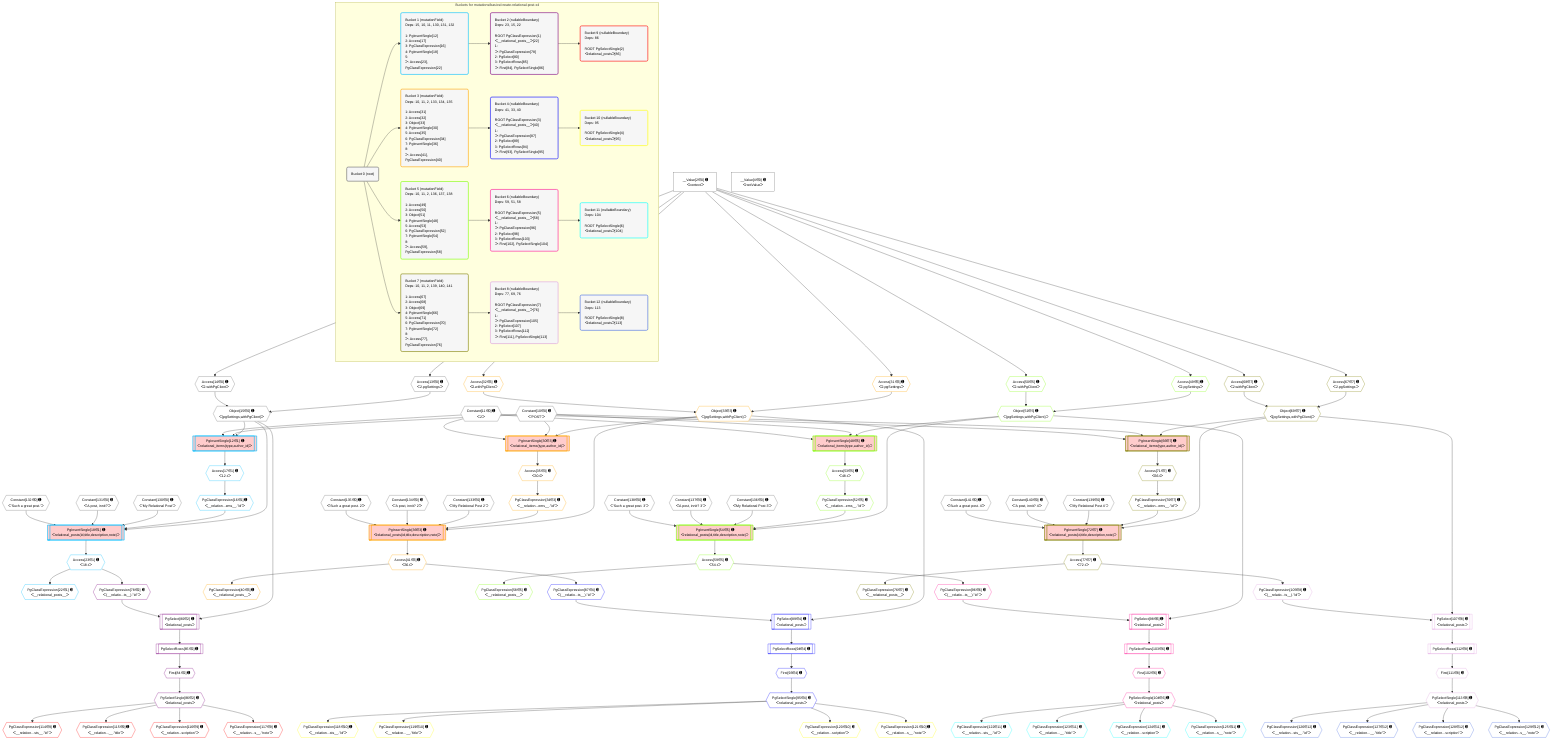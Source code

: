 %%{init: {'themeVariables': { 'fontSize': '12px'}}}%%
graph TD
    classDef path fill:#eee,stroke:#000,color:#000
    classDef plan fill:#fff,stroke-width:1px,color:#000
    classDef itemplan fill:#fff,stroke-width:2px,color:#000
    classDef unbatchedplan fill:#dff,stroke-width:1px,color:#000
    classDef sideeffectplan fill:#fcc,stroke-width:2px,color:#000
    classDef bucket fill:#f6f6f6,color:#000,stroke-width:2px,text-align:left


    %% plan dependencies
    Object15{{"Object[15∈0] ➊<br />ᐸ{pgSettings,withPgClient}ᐳ"}}:::plan
    Access13{{"Access[13∈0] ➊<br />ᐸ2.pgSettingsᐳ"}}:::plan
    Access14{{"Access[14∈0] ➊<br />ᐸ2.withPgClientᐳ"}}:::plan
    Access13 & Access14 --> Object15
    __Value2["__Value[2∈0] ➊<br />ᐸcontextᐳ"]:::plan
    __Value2 --> Access13
    __Value2 --> Access14
    __Value4["__Value[4∈0] ➊<br />ᐸrootValueᐳ"]:::plan
    Constant10{{"Constant[10∈0] ➊<br />ᐸ'POST'ᐳ"}}:::plan
    Constant11{{"Constant[11∈0] ➊<br />ᐸ2ᐳ"}}:::plan
    Constant130{{"Constant[130∈0] ➊<br />ᐸ'My Relational Post'ᐳ"}}:::plan
    Constant131{{"Constant[131∈0] ➊<br />ᐸ'A post, innit?'ᐳ"}}:::plan
    Constant132{{"Constant[132∈0] ➊<br />ᐸ'Such a great post.'ᐳ"}}:::plan
    Constant133{{"Constant[133∈0] ➊<br />ᐸ'My Relational Post 2'ᐳ"}}:::plan
    Constant134{{"Constant[134∈0] ➊<br />ᐸ'A post, innit? 2'ᐳ"}}:::plan
    Constant135{{"Constant[135∈0] ➊<br />ᐸ'Such a great post. 2'ᐳ"}}:::plan
    Constant136{{"Constant[136∈0] ➊<br />ᐸ'My Relational Post 3'ᐳ"}}:::plan
    Constant137{{"Constant[137∈0] ➊<br />ᐸ'A post, innit? 3'ᐳ"}}:::plan
    Constant138{{"Constant[138∈0] ➊<br />ᐸ'Such a great post. 3'ᐳ"}}:::plan
    Constant139{{"Constant[139∈0] ➊<br />ᐸ'My Relational Post 4'ᐳ"}}:::plan
    Constant140{{"Constant[140∈0] ➊<br />ᐸ'A post, innit? 4'ᐳ"}}:::plan
    Constant141{{"Constant[141∈0] ➊<br />ᐸ'Such a great post. 4'ᐳ"}}:::plan
    PgInsertSingle18[["PgInsertSingle[18∈1] ➊<br />ᐸrelational_posts(id,title,description,note)ᐳ"]]:::sideeffectplan
    PgClassExpression16{{"PgClassExpression[16∈1] ➊<br />ᐸ__relation...ems__.”id”ᐳ"}}:::plan
    Object15 & PgClassExpression16 & Constant130 & Constant131 & Constant132 --> PgInsertSingle18
    PgInsertSingle12[["PgInsertSingle[12∈1] ➊<br />ᐸrelational_items(type,author_id)ᐳ"]]:::sideeffectplan
    Object15 & Constant10 & Constant11 --> PgInsertSingle12
    Access17{{"Access[17∈1] ➊<br />ᐸ12.tᐳ"}}:::plan
    Access17 --> PgClassExpression16
    PgInsertSingle12 --> Access17
    PgClassExpression22{{"PgClassExpression[22∈1] ➊<br />ᐸ__relational_posts__ᐳ"}}:::plan
    Access23{{"Access[23∈1] ➊<br />ᐸ18.tᐳ"}}:::plan
    Access23 --> PgClassExpression22
    PgInsertSingle18 --> Access23
    PgSelect80[["PgSelect[80∈2] ➊<br />ᐸrelational_postsᐳ"]]:::plan
    PgClassExpression78{{"PgClassExpression[78∈2] ➊<br />ᐸ(__relatio...ts__).”id”ᐳ"}}:::plan
    Object15 & PgClassExpression78 --> PgSelect80
    Access23 --> PgClassExpression78
    First84{{"First[84∈2] ➊"}}:::plan
    PgSelectRows85[["PgSelectRows[85∈2] ➊"]]:::plan
    PgSelectRows85 --> First84
    PgSelect80 --> PgSelectRows85
    PgSelectSingle86{{"PgSelectSingle[86∈2] ➊<br />ᐸrelational_postsᐳ"}}:::plan
    First84 --> PgSelectSingle86
    PgClassExpression114{{"PgClassExpression[114∈9] ➊<br />ᐸ__relation...sts__.”id”ᐳ"}}:::plan
    PgSelectSingle86 --> PgClassExpression114
    PgClassExpression115{{"PgClassExpression[115∈9] ➊<br />ᐸ__relation...__.”title”ᐳ"}}:::plan
    PgSelectSingle86 --> PgClassExpression115
    PgClassExpression116{{"PgClassExpression[116∈9] ➊<br />ᐸ__relation...scription”ᐳ"}}:::plan
    PgSelectSingle86 --> PgClassExpression116
    PgClassExpression117{{"PgClassExpression[117∈9] ➊<br />ᐸ__relation...s__.”note”ᐳ"}}:::plan
    PgSelectSingle86 --> PgClassExpression117
    PgInsertSingle36[["PgInsertSingle[36∈3] ➊<br />ᐸrelational_posts(id,title,description,note)ᐳ"]]:::sideeffectplan
    Object33{{"Object[33∈3] ➊<br />ᐸ{pgSettings,withPgClient}ᐳ"}}:::plan
    PgClassExpression34{{"PgClassExpression[34∈3] ➊<br />ᐸ__relation...ems__.”id”ᐳ"}}:::plan
    Object33 & PgClassExpression34 & Constant133 & Constant134 & Constant135 --> PgInsertSingle36
    PgInsertSingle30[["PgInsertSingle[30∈3] ➊<br />ᐸrelational_items(type,author_id)ᐳ"]]:::sideeffectplan
    Object33 & Constant10 & Constant11 --> PgInsertSingle30
    Access31{{"Access[31∈3] ➊<br />ᐸ2.pgSettingsᐳ"}}:::plan
    Access32{{"Access[32∈3] ➊<br />ᐸ2.withPgClientᐳ"}}:::plan
    Access31 & Access32 --> Object33
    __Value2 --> Access31
    __Value2 --> Access32
    Access35{{"Access[35∈3] ➊<br />ᐸ30.tᐳ"}}:::plan
    Access35 --> PgClassExpression34
    PgInsertSingle30 --> Access35
    PgClassExpression40{{"PgClassExpression[40∈3] ➊<br />ᐸ__relational_posts__ᐳ"}}:::plan
    Access41{{"Access[41∈3] ➊<br />ᐸ36.tᐳ"}}:::plan
    Access41 --> PgClassExpression40
    PgInsertSingle36 --> Access41
    PgSelect89[["PgSelect[89∈4] ➊<br />ᐸrelational_postsᐳ"]]:::plan
    PgClassExpression87{{"PgClassExpression[87∈4] ➊<br />ᐸ(__relatio...ts__).”id”ᐳ"}}:::plan
    Object33 & PgClassExpression87 --> PgSelect89
    Access41 --> PgClassExpression87
    First93{{"First[93∈4] ➊"}}:::plan
    PgSelectRows94[["PgSelectRows[94∈4] ➊"]]:::plan
    PgSelectRows94 --> First93
    PgSelect89 --> PgSelectRows94
    PgSelectSingle95{{"PgSelectSingle[95∈4] ➊<br />ᐸrelational_postsᐳ"}}:::plan
    First93 --> PgSelectSingle95
    PgClassExpression118{{"PgClassExpression[118∈10] ➊<br />ᐸ__relation...sts__.”id”ᐳ"}}:::plan
    PgSelectSingle95 --> PgClassExpression118
    PgClassExpression119{{"PgClassExpression[119∈10] ➊<br />ᐸ__relation...__.”title”ᐳ"}}:::plan
    PgSelectSingle95 --> PgClassExpression119
    PgClassExpression120{{"PgClassExpression[120∈10] ➊<br />ᐸ__relation...scription”ᐳ"}}:::plan
    PgSelectSingle95 --> PgClassExpression120
    PgClassExpression121{{"PgClassExpression[121∈10] ➊<br />ᐸ__relation...s__.”note”ᐳ"}}:::plan
    PgSelectSingle95 --> PgClassExpression121
    PgInsertSingle54[["PgInsertSingle[54∈5] ➊<br />ᐸrelational_posts(id,title,description,note)ᐳ"]]:::sideeffectplan
    Object51{{"Object[51∈5] ➊<br />ᐸ{pgSettings,withPgClient}ᐳ"}}:::plan
    PgClassExpression52{{"PgClassExpression[52∈5] ➊<br />ᐸ__relation...ems__.”id”ᐳ"}}:::plan
    Object51 & PgClassExpression52 & Constant136 & Constant137 & Constant138 --> PgInsertSingle54
    PgInsertSingle48[["PgInsertSingle[48∈5] ➊<br />ᐸrelational_items(type,author_id)ᐳ"]]:::sideeffectplan
    Object51 & Constant10 & Constant11 --> PgInsertSingle48
    Access49{{"Access[49∈5] ➊<br />ᐸ2.pgSettingsᐳ"}}:::plan
    Access50{{"Access[50∈5] ➊<br />ᐸ2.withPgClientᐳ"}}:::plan
    Access49 & Access50 --> Object51
    __Value2 --> Access49
    __Value2 --> Access50
    Access53{{"Access[53∈5] ➊<br />ᐸ48.tᐳ"}}:::plan
    Access53 --> PgClassExpression52
    PgInsertSingle48 --> Access53
    PgClassExpression58{{"PgClassExpression[58∈5] ➊<br />ᐸ__relational_posts__ᐳ"}}:::plan
    Access59{{"Access[59∈5] ➊<br />ᐸ54.tᐳ"}}:::plan
    Access59 --> PgClassExpression58
    PgInsertSingle54 --> Access59
    PgSelect98[["PgSelect[98∈6] ➊<br />ᐸrelational_postsᐳ"]]:::plan
    PgClassExpression96{{"PgClassExpression[96∈6] ➊<br />ᐸ(__relatio...ts__).”id”ᐳ"}}:::plan
    Object51 & PgClassExpression96 --> PgSelect98
    Access59 --> PgClassExpression96
    First102{{"First[102∈6] ➊"}}:::plan
    PgSelectRows103[["PgSelectRows[103∈6] ➊"]]:::plan
    PgSelectRows103 --> First102
    PgSelect98 --> PgSelectRows103
    PgSelectSingle104{{"PgSelectSingle[104∈6] ➊<br />ᐸrelational_postsᐳ"}}:::plan
    First102 --> PgSelectSingle104
    PgClassExpression122{{"PgClassExpression[122∈11] ➊<br />ᐸ__relation...sts__.”id”ᐳ"}}:::plan
    PgSelectSingle104 --> PgClassExpression122
    PgClassExpression123{{"PgClassExpression[123∈11] ➊<br />ᐸ__relation...__.”title”ᐳ"}}:::plan
    PgSelectSingle104 --> PgClassExpression123
    PgClassExpression124{{"PgClassExpression[124∈11] ➊<br />ᐸ__relation...scription”ᐳ"}}:::plan
    PgSelectSingle104 --> PgClassExpression124
    PgClassExpression125{{"PgClassExpression[125∈11] ➊<br />ᐸ__relation...s__.”note”ᐳ"}}:::plan
    PgSelectSingle104 --> PgClassExpression125
    PgInsertSingle72[["PgInsertSingle[72∈7] ➊<br />ᐸrelational_posts(id,title,description,note)ᐳ"]]:::sideeffectplan
    Object69{{"Object[69∈7] ➊<br />ᐸ{pgSettings,withPgClient}ᐳ"}}:::plan
    PgClassExpression70{{"PgClassExpression[70∈7] ➊<br />ᐸ__relation...ems__.”id”ᐳ"}}:::plan
    Object69 & PgClassExpression70 & Constant139 & Constant140 & Constant141 --> PgInsertSingle72
    PgInsertSingle66[["PgInsertSingle[66∈7] ➊<br />ᐸrelational_items(type,author_id)ᐳ"]]:::sideeffectplan
    Object69 & Constant10 & Constant11 --> PgInsertSingle66
    Access67{{"Access[67∈7] ➊<br />ᐸ2.pgSettingsᐳ"}}:::plan
    Access68{{"Access[68∈7] ➊<br />ᐸ2.withPgClientᐳ"}}:::plan
    Access67 & Access68 --> Object69
    __Value2 --> Access67
    __Value2 --> Access68
    Access71{{"Access[71∈7] ➊<br />ᐸ66.tᐳ"}}:::plan
    Access71 --> PgClassExpression70
    PgInsertSingle66 --> Access71
    PgClassExpression76{{"PgClassExpression[76∈7] ➊<br />ᐸ__relational_posts__ᐳ"}}:::plan
    Access77{{"Access[77∈7] ➊<br />ᐸ72.tᐳ"}}:::plan
    Access77 --> PgClassExpression76
    PgInsertSingle72 --> Access77
    PgSelect107[["PgSelect[107∈8] ➊<br />ᐸrelational_postsᐳ"]]:::plan
    PgClassExpression105{{"PgClassExpression[105∈8] ➊<br />ᐸ(__relatio...ts__).”id”ᐳ"}}:::plan
    Object69 & PgClassExpression105 --> PgSelect107
    Access77 --> PgClassExpression105
    First111{{"First[111∈8] ➊"}}:::plan
    PgSelectRows112[["PgSelectRows[112∈8] ➊"]]:::plan
    PgSelectRows112 --> First111
    PgSelect107 --> PgSelectRows112
    PgSelectSingle113{{"PgSelectSingle[113∈8] ➊<br />ᐸrelational_postsᐳ"}}:::plan
    First111 --> PgSelectSingle113
    PgClassExpression126{{"PgClassExpression[126∈12] ➊<br />ᐸ__relation...sts__.”id”ᐳ"}}:::plan
    PgSelectSingle113 --> PgClassExpression126
    PgClassExpression127{{"PgClassExpression[127∈12] ➊<br />ᐸ__relation...__.”title”ᐳ"}}:::plan
    PgSelectSingle113 --> PgClassExpression127
    PgClassExpression128{{"PgClassExpression[128∈12] ➊<br />ᐸ__relation...scription”ᐳ"}}:::plan
    PgSelectSingle113 --> PgClassExpression128
    PgClassExpression129{{"PgClassExpression[129∈12] ➊<br />ᐸ__relation...s__.”note”ᐳ"}}:::plan
    PgSelectSingle113 --> PgClassExpression129

    %% define steps

    subgraph "Buckets for mutations/basics/create-relational-post-x4"
    Bucket0("Bucket 0 (root)"):::bucket
    classDef bucket0 stroke:#696969
    class Bucket0,__Value2,__Value4,Constant10,Constant11,Access13,Access14,Object15,Constant130,Constant131,Constant132,Constant133,Constant134,Constant135,Constant136,Constant137,Constant138,Constant139,Constant140,Constant141 bucket0
    Bucket1("Bucket 1 (mutationField)<br />Deps: 15, 10, 11, 130, 131, 132<br /><br />1: PgInsertSingle[12]<br />2: Access[17]<br />3: PgClassExpression[16]<br />4: PgInsertSingle[18]<br />5: <br />ᐳ: Access[23], PgClassExpression[22]"):::bucket
    classDef bucket1 stroke:#00bfff
    class Bucket1,PgInsertSingle12,PgClassExpression16,Access17,PgInsertSingle18,PgClassExpression22,Access23 bucket1
    Bucket2("Bucket 2 (nullableBoundary)<br />Deps: 23, 15, 22<br /><br />ROOT PgClassExpression{1}ᐸ__relational_posts__ᐳ[22]<br />1: <br />ᐳ: PgClassExpression[78]<br />2: PgSelect[80]<br />3: PgSelectRows[85]<br />ᐳ: First[84], PgSelectSingle[86]"):::bucket
    classDef bucket2 stroke:#7f007f
    class Bucket2,PgClassExpression78,PgSelect80,First84,PgSelectRows85,PgSelectSingle86 bucket2
    Bucket3("Bucket 3 (mutationField)<br />Deps: 10, 11, 2, 133, 134, 135<br /><br />1: Access[31]<br />2: Access[32]<br />3: Object[33]<br />4: PgInsertSingle[30]<br />5: Access[35]<br />6: PgClassExpression[34]<br />7: PgInsertSingle[36]<br />8: <br />ᐳ: Access[41], PgClassExpression[40]"):::bucket
    classDef bucket3 stroke:#ffa500
    class Bucket3,PgInsertSingle30,Access31,Access32,Object33,PgClassExpression34,Access35,PgInsertSingle36,PgClassExpression40,Access41 bucket3
    Bucket4("Bucket 4 (nullableBoundary)<br />Deps: 41, 33, 40<br /><br />ROOT PgClassExpression{3}ᐸ__relational_posts__ᐳ[40]<br />1: <br />ᐳ: PgClassExpression[87]<br />2: PgSelect[89]<br />3: PgSelectRows[94]<br />ᐳ: First[93], PgSelectSingle[95]"):::bucket
    classDef bucket4 stroke:#0000ff
    class Bucket4,PgClassExpression87,PgSelect89,First93,PgSelectRows94,PgSelectSingle95 bucket4
    Bucket5("Bucket 5 (mutationField)<br />Deps: 10, 11, 2, 136, 137, 138<br /><br />1: Access[49]<br />2: Access[50]<br />3: Object[51]<br />4: PgInsertSingle[48]<br />5: Access[53]<br />6: PgClassExpression[52]<br />7: PgInsertSingle[54]<br />8: <br />ᐳ: Access[59], PgClassExpression[58]"):::bucket
    classDef bucket5 stroke:#7fff00
    class Bucket5,PgInsertSingle48,Access49,Access50,Object51,PgClassExpression52,Access53,PgInsertSingle54,PgClassExpression58,Access59 bucket5
    Bucket6("Bucket 6 (nullableBoundary)<br />Deps: 59, 51, 58<br /><br />ROOT PgClassExpression{5}ᐸ__relational_posts__ᐳ[58]<br />1: <br />ᐳ: PgClassExpression[96]<br />2: PgSelect[98]<br />3: PgSelectRows[103]<br />ᐳ: First[102], PgSelectSingle[104]"):::bucket
    classDef bucket6 stroke:#ff1493
    class Bucket6,PgClassExpression96,PgSelect98,First102,PgSelectRows103,PgSelectSingle104 bucket6
    Bucket7("Bucket 7 (mutationField)<br />Deps: 10, 11, 2, 139, 140, 141<br /><br />1: Access[67]<br />2: Access[68]<br />3: Object[69]<br />4: PgInsertSingle[66]<br />5: Access[71]<br />6: PgClassExpression[70]<br />7: PgInsertSingle[72]<br />8: <br />ᐳ: Access[77], PgClassExpression[76]"):::bucket
    classDef bucket7 stroke:#808000
    class Bucket7,PgInsertSingle66,Access67,Access68,Object69,PgClassExpression70,Access71,PgInsertSingle72,PgClassExpression76,Access77 bucket7
    Bucket8("Bucket 8 (nullableBoundary)<br />Deps: 77, 69, 76<br /><br />ROOT PgClassExpression{7}ᐸ__relational_posts__ᐳ[76]<br />1: <br />ᐳ: PgClassExpression[105]<br />2: PgSelect[107]<br />3: PgSelectRows[112]<br />ᐳ: First[111], PgSelectSingle[113]"):::bucket
    classDef bucket8 stroke:#dda0dd
    class Bucket8,PgClassExpression105,PgSelect107,First111,PgSelectRows112,PgSelectSingle113 bucket8
    Bucket9("Bucket 9 (nullableBoundary)<br />Deps: 86<br /><br />ROOT PgSelectSingle{2}ᐸrelational_postsᐳ[86]"):::bucket
    classDef bucket9 stroke:#ff0000
    class Bucket9,PgClassExpression114,PgClassExpression115,PgClassExpression116,PgClassExpression117 bucket9
    Bucket10("Bucket 10 (nullableBoundary)<br />Deps: 95<br /><br />ROOT PgSelectSingle{4}ᐸrelational_postsᐳ[95]"):::bucket
    classDef bucket10 stroke:#ffff00
    class Bucket10,PgClassExpression118,PgClassExpression119,PgClassExpression120,PgClassExpression121 bucket10
    Bucket11("Bucket 11 (nullableBoundary)<br />Deps: 104<br /><br />ROOT PgSelectSingle{6}ᐸrelational_postsᐳ[104]"):::bucket
    classDef bucket11 stroke:#00ffff
    class Bucket11,PgClassExpression122,PgClassExpression123,PgClassExpression124,PgClassExpression125 bucket11
    Bucket12("Bucket 12 (nullableBoundary)<br />Deps: 113<br /><br />ROOT PgSelectSingle{8}ᐸrelational_postsᐳ[113]"):::bucket
    classDef bucket12 stroke:#4169e1
    class Bucket12,PgClassExpression126,PgClassExpression127,PgClassExpression128,PgClassExpression129 bucket12
    Bucket0 --> Bucket1 & Bucket3 & Bucket5 & Bucket7
    Bucket1 --> Bucket2
    Bucket2 --> Bucket9
    Bucket3 --> Bucket4
    Bucket4 --> Bucket10
    Bucket5 --> Bucket6
    Bucket6 --> Bucket11
    Bucket7 --> Bucket8
    Bucket8 --> Bucket12
    end